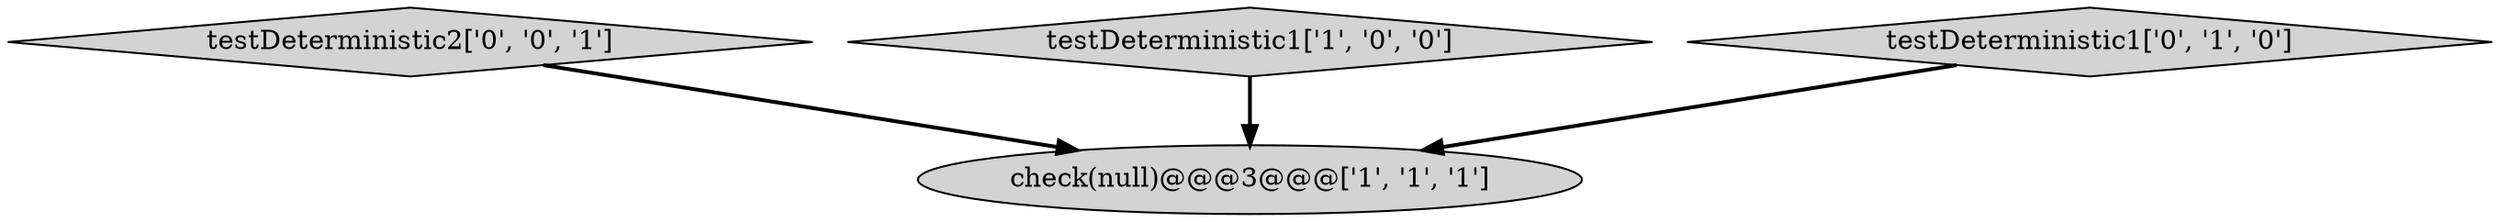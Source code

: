 digraph {
3 [style = filled, label = "testDeterministic2['0', '0', '1']", fillcolor = lightgray, shape = diamond image = "AAA0AAABBB3BBB"];
0 [style = filled, label = "testDeterministic1['1', '0', '0']", fillcolor = lightgray, shape = diamond image = "AAA0AAABBB1BBB"];
1 [style = filled, label = "check(null)@@@3@@@['1', '1', '1']", fillcolor = lightgray, shape = ellipse image = "AAA0AAABBB1BBB"];
2 [style = filled, label = "testDeterministic1['0', '1', '0']", fillcolor = lightgray, shape = diamond image = "AAA0AAABBB2BBB"];
0->1 [style = bold, label=""];
2->1 [style = bold, label=""];
3->1 [style = bold, label=""];
}
